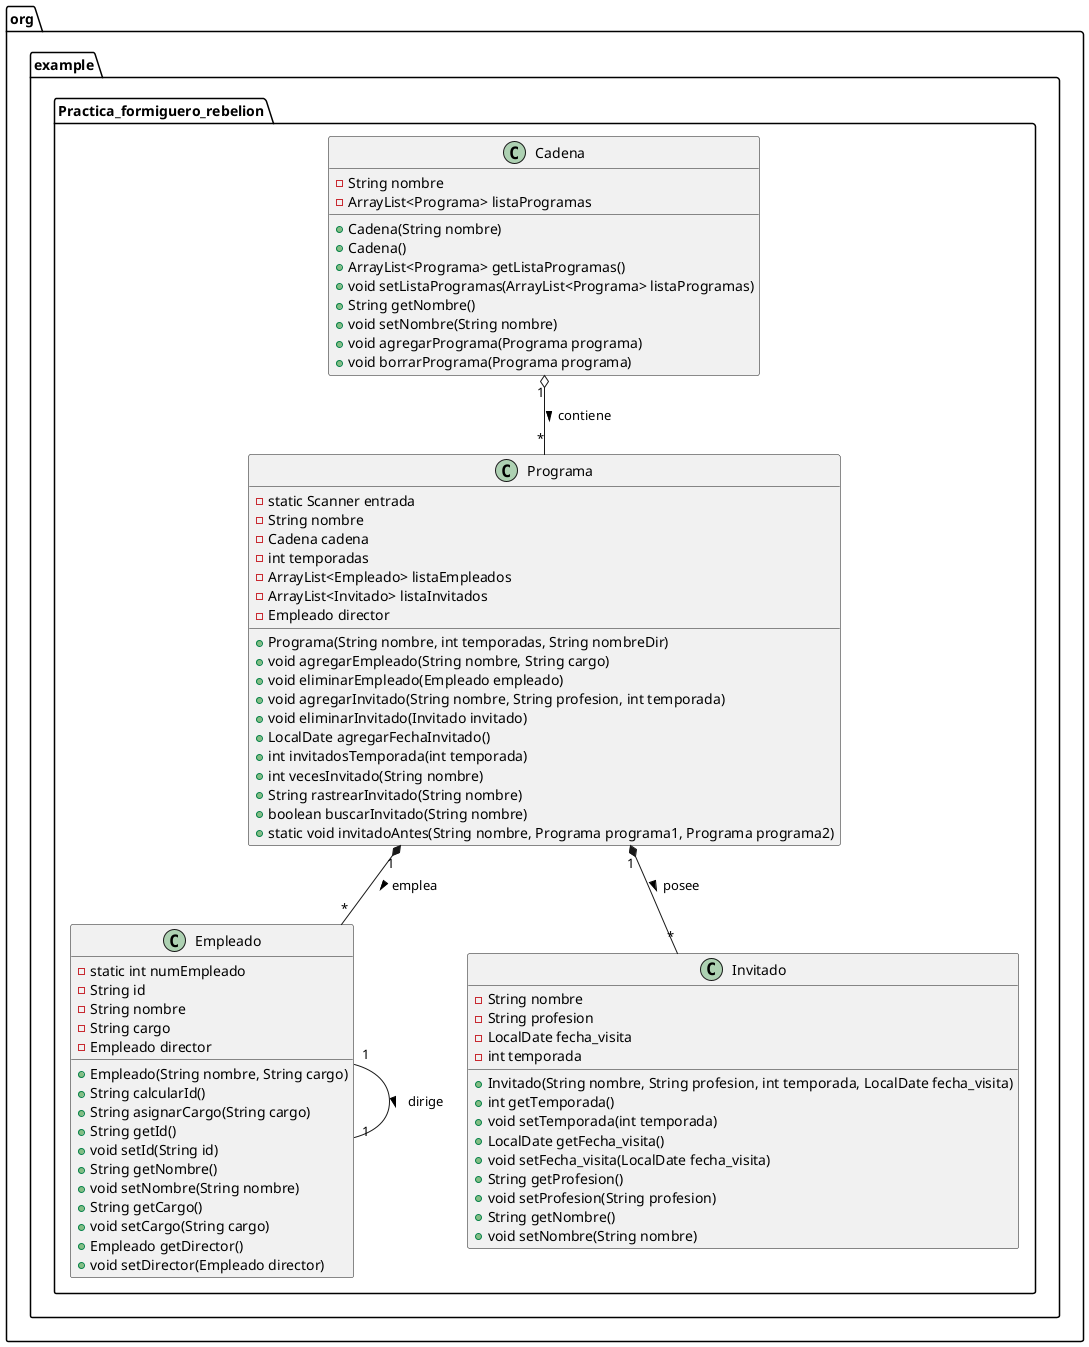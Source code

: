 @startuml
package "org.example.Practica_formiguero_rebelion" {

    class Cadena {
        - String nombre
        - ArrayList<Programa> listaProgramas
        + Cadena(String nombre)
        + Cadena()
        + ArrayList<Programa> getListaProgramas()
        + void setListaProgramas(ArrayList<Programa> listaProgramas)
        + String getNombre()
        + void setNombre(String nombre)
        + void agregarPrograma(Programa programa)
        + void borrarPrograma(Programa programa)
    }

    class Programa {
        - static Scanner entrada
        - String nombre
        - Cadena cadena
        - int temporadas
        - ArrayList<Empleado> listaEmpleados
        - ArrayList<Invitado> listaInvitados
        - Empleado director
        + Programa(String nombre, int temporadas, String nombreDir)
        + void agregarEmpleado(String nombre, String cargo)
        + void eliminarEmpleado(Empleado empleado)
        + void agregarInvitado(String nombre, String profesion, int temporada)
        + void eliminarInvitado(Invitado invitado)
        + LocalDate agregarFechaInvitado()
        + int invitadosTemporada(int temporada)
        + int vecesInvitado(String nombre)
        + String rastrearInvitado(String nombre)
        + boolean buscarInvitado(String nombre)
        + static void invitadoAntes(String nombre, Programa programa1, Programa programa2)
    }

    class Empleado {
        - static int numEmpleado
        - String id
        - String nombre
        - String cargo
        - Empleado director
        + Empleado(String nombre, String cargo)
        + String calcularId()
        + String asignarCargo(String cargo)
        + String getId()
        + void setId(String id)
        + String getNombre()
        + void setNombre(String nombre)
        + String getCargo()
        + void setCargo(String cargo)
        + Empleado getDirector()
        + void setDirector(Empleado director)
    }

    class Invitado {
        - String nombre
        - String profesion
        - LocalDate fecha_visita
        - int temporada
        + Invitado(String nombre, String profesion, int temporada, LocalDate fecha_visita)
        + int getTemporada()
        + void setTemporada(int temporada)
        + LocalDate getFecha_visita()
        + void setFecha_visita(LocalDate fecha_visita)
        + String getProfesion()
        + void setProfesion(String profesion)
        + String getNombre()
        + void setNombre(String nombre)
    }


    Cadena "1" o-- "*" Programa : contiene >
    Programa "1" *-- "*" Empleado : emplea >
    Programa "1" *-- "*" Invitado : posee >
    Empleado "1" -- "1" Empleado : dirige >
}
@enduml

